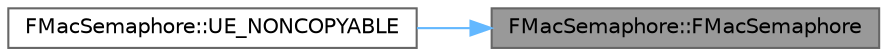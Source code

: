 digraph "FMacSemaphore::FMacSemaphore"
{
 // INTERACTIVE_SVG=YES
 // LATEX_PDF_SIZE
  bgcolor="transparent";
  edge [fontname=Helvetica,fontsize=10,labelfontname=Helvetica,labelfontsize=10];
  node [fontname=Helvetica,fontsize=10,shape=box,height=0.2,width=0.4];
  rankdir="RL";
  Node1 [id="Node000001",label="FMacSemaphore::FMacSemaphore",height=0.2,width=0.4,color="gray40", fillcolor="grey60", style="filled", fontcolor="black",tooltip=" "];
  Node1 -> Node2 [id="edge1_Node000001_Node000002",dir="back",color="steelblue1",style="solid",tooltip=" "];
  Node2 [id="Node000002",label="FMacSemaphore::UE_NONCOPYABLE",height=0.2,width=0.4,color="grey40", fillcolor="white", style="filled",URL="$df/d22/classFMacSemaphore.html#ad1b9c495e1bf6af4ece4b5914ed81d15",tooltip=" "];
}
